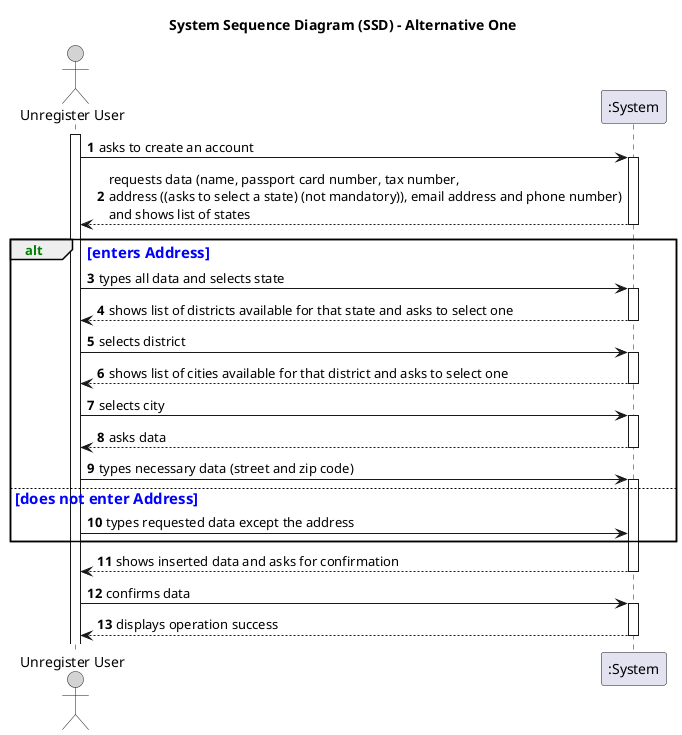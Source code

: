 @startuml
skinparam monochrome false
skinparam packageStyle rectangle
skinparam shadowing false

title System Sequence Diagram (SSD) - Alternative One

' File sytling 

'alt sytling
skinparam SequenceGroupHeaderFontColor green
skinparam SequenceGroupFontColor blue
skinparam SequenceGroupFontSize 15
'Middle text styling
'skinparam sequenceMessageAlign center
'skinparam sequenceMessageAlign direction
autonumber

actor "Unregister User" as UU #LightGrey
participant ":System" as System

    activate UU

    UU -> System : asks to create an account
    activate System

        System --> UU : requests data (name, passport card number, tax number,\naddress ((asks to select a state) (not mandatory)), email address and phone number)\nand shows list of states
    deactivate System

    alt enters Address

    UU -> System : types all data and selects state
    activate System

        System --> UU : shows list of districts available for that state and asks to select one
    deactivate System

    UU -> System : selects district
    activate System

        System --> UU : shows list of cities available for that district and asks to select one
    deactivate System

    UU -> System : selects city
    activate System

        System --> UU : asks data
    deactivate System

    UU -> System : types necessary data (street and zip code)
    activate System

    else does not enter Address

    UU -> System : types requested data except the address

    end

        System --> UU : shows inserted data and asks for confirmation
    deactivate System

    UU -> System : confirms data
    activate System

        System --> UU : displays operation success
    deactivate System

@enduml


@enduml